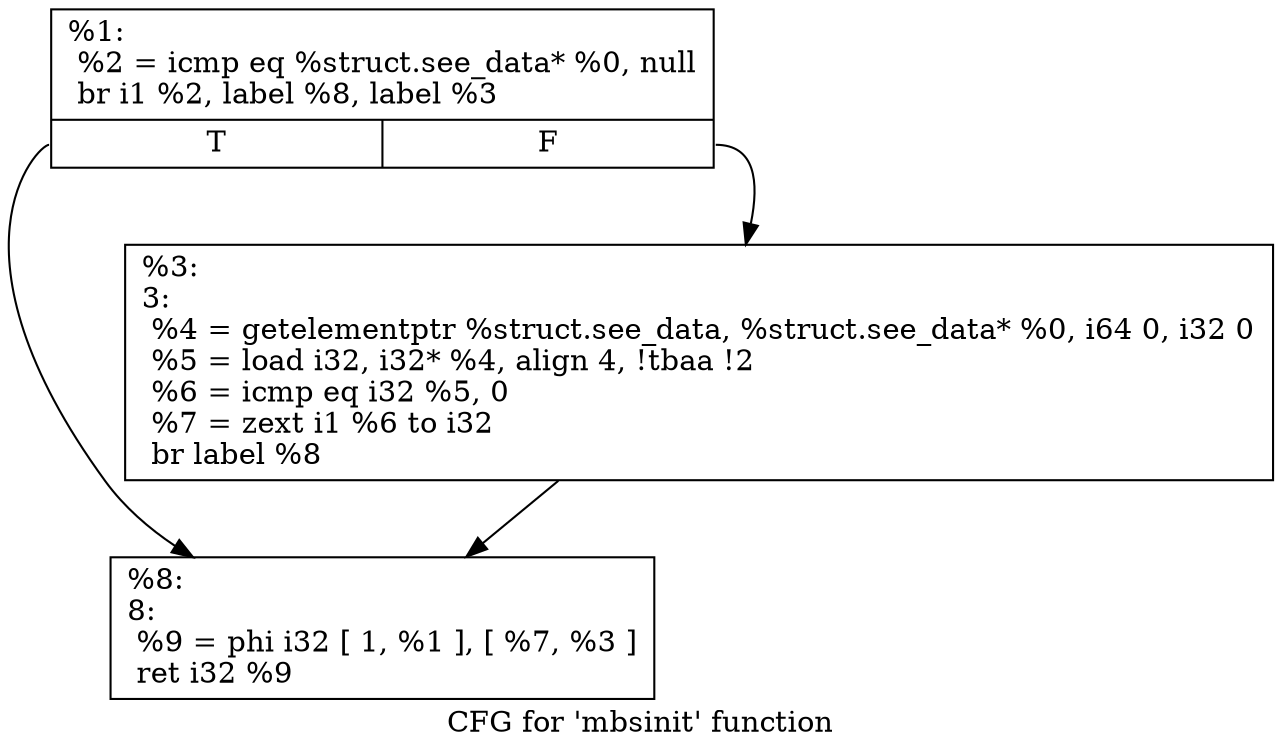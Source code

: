 digraph "CFG for 'mbsinit' function" {
	label="CFG for 'mbsinit' function";

	Node0x29a8b10 [shape=record,label="{%1:\l  %2 = icmp eq %struct.see_data* %0, null\l  br i1 %2, label %8, label %3\l|{<s0>T|<s1>F}}"];
	Node0x29a8b10:s0 -> Node0x29a8c90;
	Node0x29a8b10:s1 -> Node0x29a8c40;
	Node0x29a8c40 [shape=record,label="{%3:\l3:                                                \l  %4 = getelementptr %struct.see_data, %struct.see_data* %0, i64 0, i32 0\l  %5 = load i32, i32* %4, align 4, !tbaa !2\l  %6 = icmp eq i32 %5, 0\l  %7 = zext i1 %6 to i32\l  br label %8\l}"];
	Node0x29a8c40 -> Node0x29a8c90;
	Node0x29a8c90 [shape=record,label="{%8:\l8:                                                \l  %9 = phi i32 [ 1, %1 ], [ %7, %3 ]\l  ret i32 %9\l}"];
}
